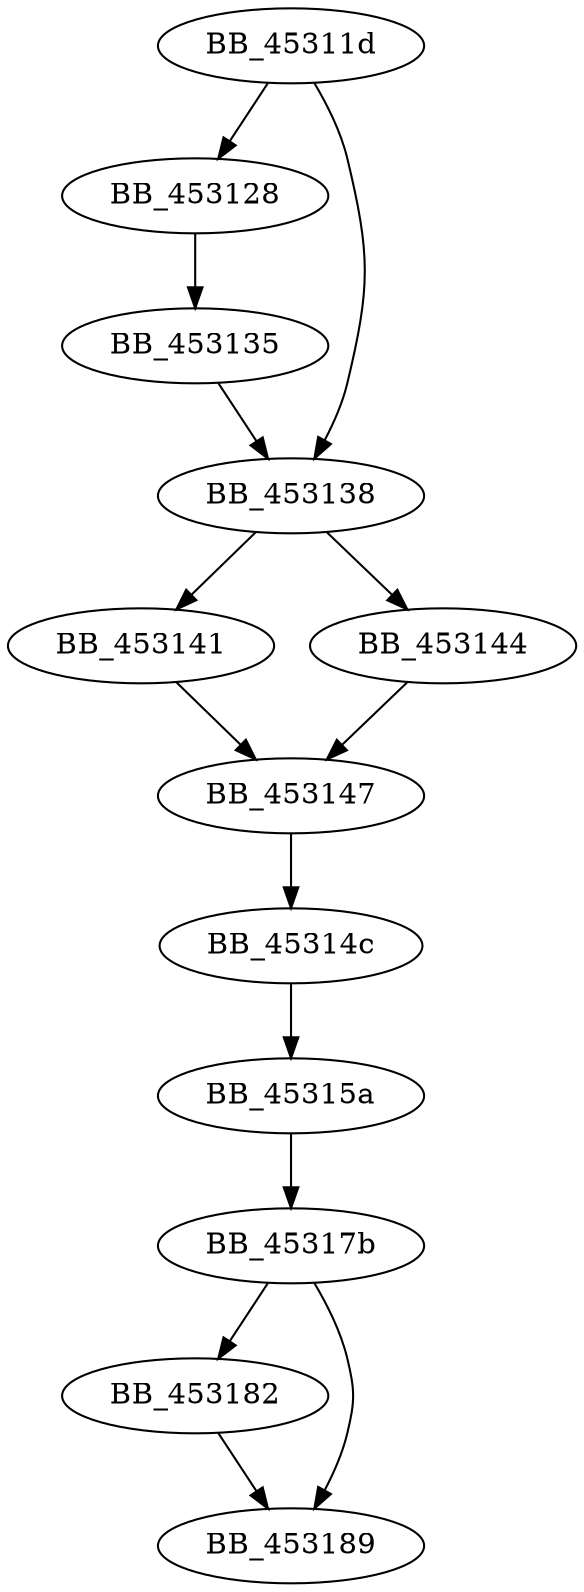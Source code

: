 DiGraph sub_45311D{
BB_45311d->BB_453128
BB_45311d->BB_453138
BB_453128->BB_453135
BB_453135->BB_453138
BB_453138->BB_453141
BB_453138->BB_453144
BB_453141->BB_453147
BB_453144->BB_453147
BB_453147->BB_45314c
BB_45314c->BB_45315a
BB_45315a->BB_45317b
BB_45317b->BB_453182
BB_45317b->BB_453189
BB_453182->BB_453189
}
